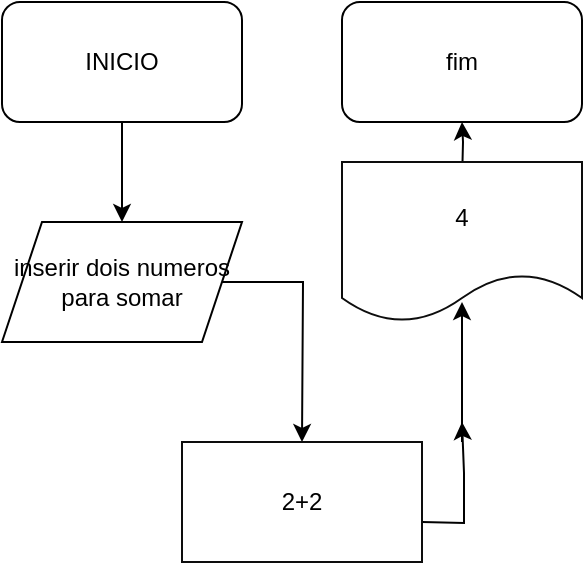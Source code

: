 <mxfile version="17.1.0" type="github">
  <diagram id="Zc1MaU6N0wgfuVs17lbu" name="Page-1">
    <mxGraphModel dx="868" dy="482" grid="1" gridSize="10" guides="1" tooltips="1" connect="1" arrows="1" fold="1" page="1" pageScale="1" pageWidth="827" pageHeight="1169" math="0" shadow="0">
      <root>
        <mxCell id="0" />
        <mxCell id="1" parent="0" />
        <mxCell id="1WDorhFxrKsnnMAn96m7-9" value="" style="edgeStyle=orthogonalEdgeStyle;rounded=0;orthogonalLoop=1;jettySize=auto;html=1;" edge="1" parent="1" source="1WDorhFxrKsnnMAn96m7-1" target="1WDorhFxrKsnnMAn96m7-5">
          <mxGeometry relative="1" as="geometry" />
        </mxCell>
        <mxCell id="1WDorhFxrKsnnMAn96m7-1" value="INICIO" style="rounded=1;whiteSpace=wrap;html=1;" vertex="1" parent="1">
          <mxGeometry x="60" y="60" width="120" height="60" as="geometry" />
        </mxCell>
        <mxCell id="1WDorhFxrKsnnMAn96m7-4" value="fim" style="rounded=1;whiteSpace=wrap;html=1;" vertex="1" parent="1">
          <mxGeometry x="230" y="60" width="120" height="60" as="geometry" />
        </mxCell>
        <mxCell id="1WDorhFxrKsnnMAn96m7-10" value="" style="edgeStyle=orthogonalEdgeStyle;rounded=0;orthogonalLoop=1;jettySize=auto;html=1;" edge="1" parent="1" source="1WDorhFxrKsnnMAn96m7-5">
          <mxGeometry relative="1" as="geometry">
            <mxPoint x="210" y="280" as="targetPoint" />
          </mxGeometry>
        </mxCell>
        <mxCell id="1WDorhFxrKsnnMAn96m7-5" value="inserir dois numeros&lt;br&gt;para somar" style="shape=parallelogram;perimeter=parallelogramPerimeter;whiteSpace=wrap;html=1;fixedSize=1;" vertex="1" parent="1">
          <mxGeometry x="60" y="170" width="120" height="60" as="geometry" />
        </mxCell>
        <mxCell id="1WDorhFxrKsnnMAn96m7-11" value="" style="edgeStyle=orthogonalEdgeStyle;rounded=0;orthogonalLoop=1;jettySize=auto;html=1;" edge="1" parent="1">
          <mxGeometry relative="1" as="geometry">
            <mxPoint x="270" y="320" as="sourcePoint" />
            <mxPoint x="290" y="270" as="targetPoint" />
          </mxGeometry>
        </mxCell>
        <mxCell id="1WDorhFxrKsnnMAn96m7-12" value="" style="edgeStyle=orthogonalEdgeStyle;rounded=0;orthogonalLoop=1;jettySize=auto;html=1;" edge="1" parent="1">
          <mxGeometry relative="1" as="geometry">
            <mxPoint x="290" y="280" as="sourcePoint" />
            <mxPoint x="290" y="210" as="targetPoint" />
          </mxGeometry>
        </mxCell>
        <mxCell id="1WDorhFxrKsnnMAn96m7-13" value="" style="edgeStyle=orthogonalEdgeStyle;rounded=0;orthogonalLoop=1;jettySize=auto;html=1;" edge="1" parent="1" target="1WDorhFxrKsnnMAn96m7-4">
          <mxGeometry relative="1" as="geometry">
            <mxPoint x="290" y="150" as="sourcePoint" />
          </mxGeometry>
        </mxCell>
        <mxCell id="1WDorhFxrKsnnMAn96m7-17" value="2+2" style="rounded=0;whiteSpace=wrap;html=1;strokeColor=#0D0D0D;" vertex="1" parent="1">
          <mxGeometry x="150" y="280" width="120" height="60" as="geometry" />
        </mxCell>
        <mxCell id="1WDorhFxrKsnnMAn96m7-18" value="4" style="shape=document;whiteSpace=wrap;html=1;boundedLbl=1;strokeColor=#0D0D0D;" vertex="1" parent="1">
          <mxGeometry x="230" y="140" width="120" height="80" as="geometry" />
        </mxCell>
      </root>
    </mxGraphModel>
  </diagram>
</mxfile>
